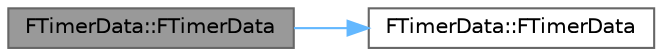 digraph "FTimerData::FTimerData"
{
 // INTERACTIVE_SVG=YES
 // LATEX_PDF_SIZE
  bgcolor="transparent";
  edge [fontname=Helvetica,fontsize=10,labelfontname=Helvetica,labelfontsize=10];
  node [fontname=Helvetica,fontsize=10,shape=box,height=0.2,width=0.4];
  rankdir="LR";
  Node1 [id="Node000001",label="FTimerData::FTimerData",height=0.2,width=0.4,color="gray40", fillcolor="grey60", style="filled", fontcolor="black",tooltip=" "];
  Node1 -> Node2 [id="edge1_Node000001_Node000002",color="steelblue1",style="solid",tooltip=" "];
  Node2 [id="Node000002",label="FTimerData::FTimerData",height=0.2,width=0.4,color="grey40", fillcolor="white", style="filled",URL="$d6/dda/structFTimerData.html#a8522ebd7faf7d35416ff7291e2b1c634",tooltip=" "];
}
